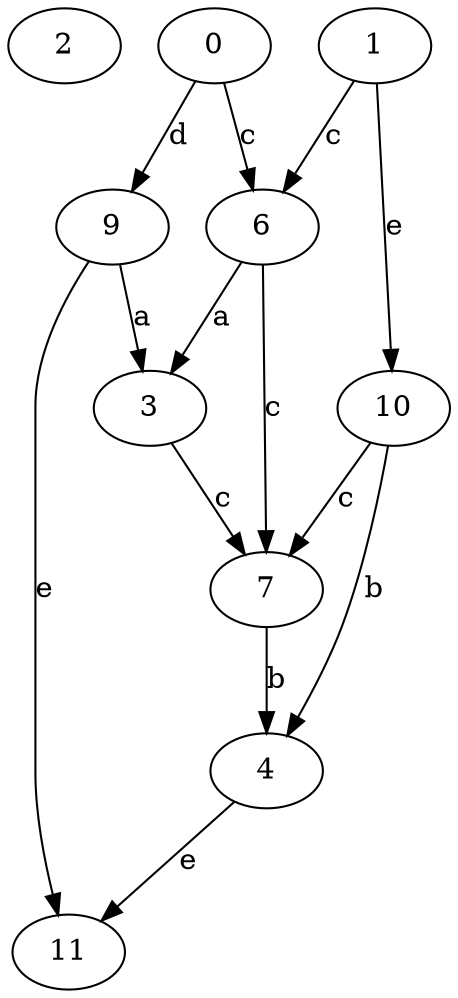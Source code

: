 strict digraph  {
2;
0;
3;
4;
1;
6;
7;
9;
10;
11;
0 -> 6  [label=c];
0 -> 9  [label=d];
3 -> 7  [label=c];
4 -> 11  [label=e];
1 -> 6  [label=c];
1 -> 10  [label=e];
6 -> 3  [label=a];
6 -> 7  [label=c];
7 -> 4  [label=b];
9 -> 3  [label=a];
9 -> 11  [label=e];
10 -> 4  [label=b];
10 -> 7  [label=c];
}
